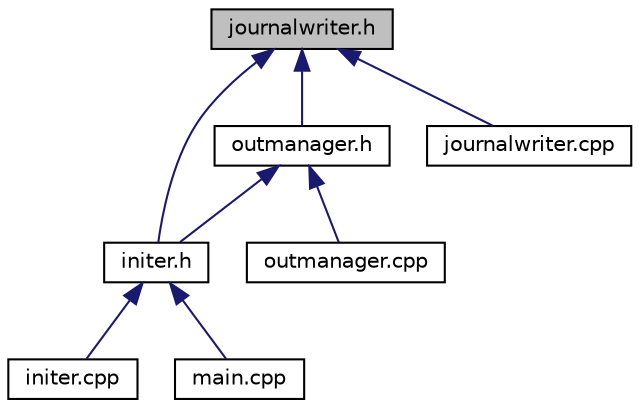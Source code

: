 digraph "journalwriter.h"
{
  edge [fontname="Helvetica",fontsize="10",labelfontname="Helvetica",labelfontsize="10"];
  node [fontname="Helvetica",fontsize="10",shape=record];
  Node5 [label="journalwriter.h",height=0.2,width=0.4,color="black", fillcolor="grey75", style="filled", fontcolor="black"];
  Node5 -> Node6 [dir="back",color="midnightblue",fontsize="10",style="solid"];
  Node6 [label="initer.h",height=0.2,width=0.4,color="black", fillcolor="white", style="filled",URL="$initer_8h.html"];
  Node6 -> Node7 [dir="back",color="midnightblue",fontsize="10",style="solid"];
  Node7 [label="initer.cpp",height=0.2,width=0.4,color="black", fillcolor="white", style="filled",URL="$initer_8cpp.html"];
  Node6 -> Node8 [dir="back",color="midnightblue",fontsize="10",style="solid"];
  Node8 [label="main.cpp",height=0.2,width=0.4,color="black", fillcolor="white", style="filled",URL="$main_8cpp.html"];
  Node5 -> Node9 [dir="back",color="midnightblue",fontsize="10",style="solid"];
  Node9 [label="outmanager.h",height=0.2,width=0.4,color="black", fillcolor="white", style="filled",URL="$outmanager_8h.html"];
  Node9 -> Node6 [dir="back",color="midnightblue",fontsize="10",style="solid"];
  Node9 -> Node10 [dir="back",color="midnightblue",fontsize="10",style="solid"];
  Node10 [label="outmanager.cpp",height=0.2,width=0.4,color="black", fillcolor="white", style="filled",URL="$outmanager_8cpp.html"];
  Node5 -> Node11 [dir="back",color="midnightblue",fontsize="10",style="solid"];
  Node11 [label="journalwriter.cpp",height=0.2,width=0.4,color="black", fillcolor="white", style="filled",URL="$journalwriter_8cpp.html"];
}
